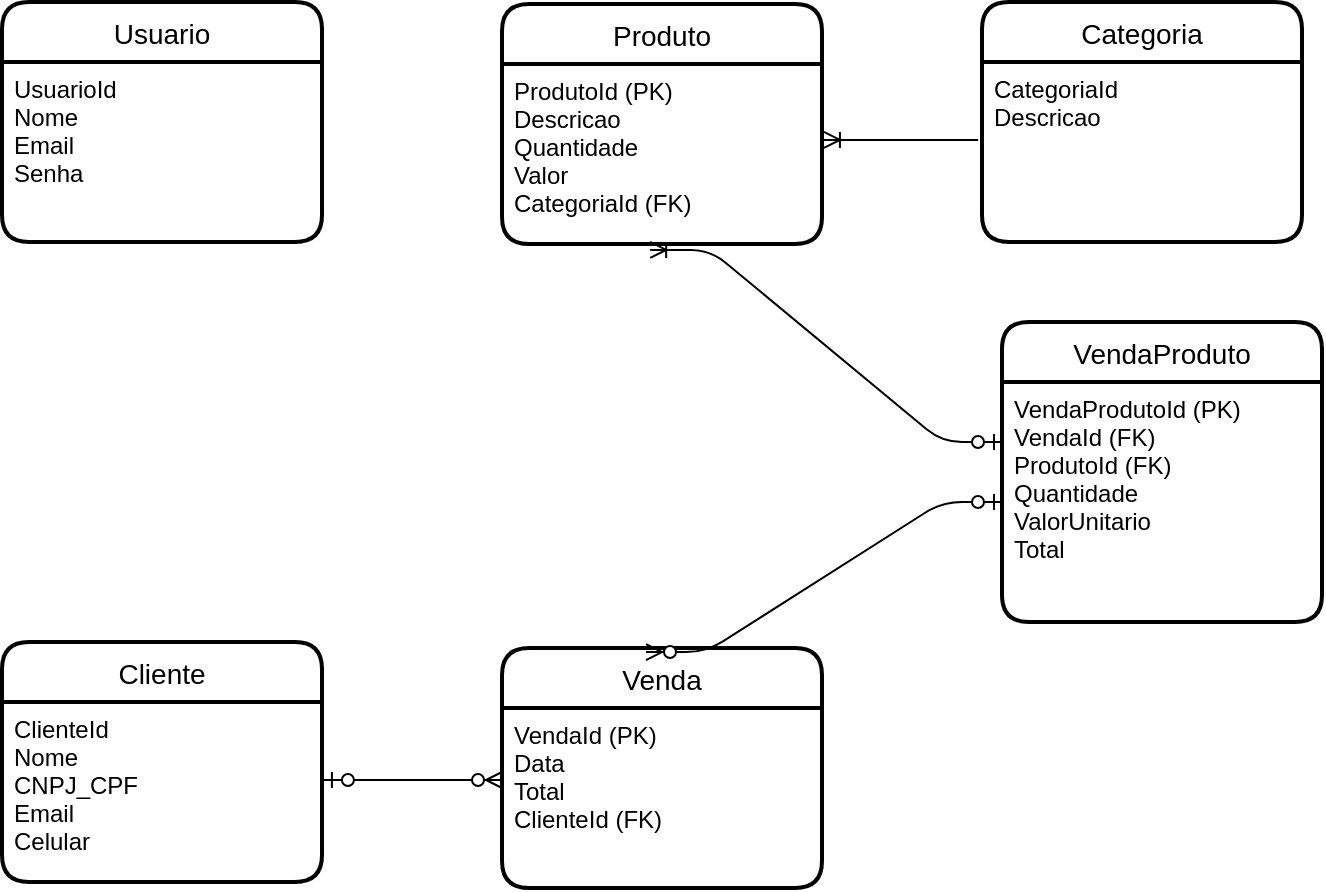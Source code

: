 <mxfile version="14.4.3" type="device"><diagram id="RK7eAf8UeKQw48KvkUT3" name="Página-1"><mxGraphModel dx="852" dy="502" grid="1" gridSize="10" guides="1" tooltips="1" connect="1" arrows="1" fold="1" page="1" pageScale="1" pageWidth="827" pageHeight="1169" math="0" shadow="0"><root><mxCell id="0"/><mxCell id="1" parent="0"/><mxCell id="_tcxPM0I7nQwQLZubizs-1" value="Usuario" style="swimlane;childLayout=stackLayout;horizontal=1;startSize=30;horizontalStack=0;rounded=1;fontSize=14;fontStyle=0;strokeWidth=2;resizeParent=0;resizeLast=1;shadow=0;dashed=0;align=center;" vertex="1" parent="1"><mxGeometry x="60" y="120" width="160" height="120" as="geometry"/></mxCell><mxCell id="_tcxPM0I7nQwQLZubizs-2" value="UsuarioId&#10;Nome&#10;Email&#10;Senha" style="align=left;strokeColor=none;fillColor=none;spacingLeft=4;fontSize=12;verticalAlign=top;resizable=0;rotatable=0;part=1;" vertex="1" parent="_tcxPM0I7nQwQLZubizs-1"><mxGeometry y="30" width="160" height="90" as="geometry"/></mxCell><mxCell id="_tcxPM0I7nQwQLZubizs-4" value="Produto" style="swimlane;childLayout=stackLayout;horizontal=1;startSize=30;horizontalStack=0;rounded=1;fontSize=14;fontStyle=0;strokeWidth=2;resizeParent=0;resizeLast=1;shadow=0;dashed=0;align=center;" vertex="1" parent="1"><mxGeometry x="310" y="121" width="160" height="120" as="geometry"/></mxCell><mxCell id="_tcxPM0I7nQwQLZubizs-6" value="ProdutoId (PK)&#10;Descricao&#10;Quantidade&#10;Valor&#10;CategoriaId (FK)" style="align=left;strokeColor=none;fillColor=none;spacingLeft=4;fontSize=12;verticalAlign=top;resizable=0;rotatable=0;part=1;" vertex="1" parent="_tcxPM0I7nQwQLZubizs-4"><mxGeometry y="30" width="160" height="90" as="geometry"/></mxCell><mxCell id="_tcxPM0I7nQwQLZubizs-7" value="Categoria" style="swimlane;childLayout=stackLayout;horizontal=1;startSize=30;horizontalStack=0;rounded=1;fontSize=14;fontStyle=0;strokeWidth=2;resizeParent=0;resizeLast=1;shadow=0;dashed=0;align=center;" vertex="1" parent="1"><mxGeometry x="550" y="120" width="160" height="120" as="geometry"/></mxCell><mxCell id="_tcxPM0I7nQwQLZubizs-8" value="CategoriaId&#10;Descricao" style="align=left;strokeColor=none;fillColor=none;spacingLeft=4;fontSize=12;verticalAlign=top;resizable=0;rotatable=0;part=1;" vertex="1" parent="_tcxPM0I7nQwQLZubizs-7"><mxGeometry y="30" width="160" height="90" as="geometry"/></mxCell><mxCell id="_tcxPM0I7nQwQLZubizs-10" value="Cliente" style="swimlane;childLayout=stackLayout;horizontal=1;startSize=30;horizontalStack=0;rounded=1;fontSize=14;fontStyle=0;strokeWidth=2;resizeParent=0;resizeLast=1;shadow=0;dashed=0;align=center;" vertex="1" parent="1"><mxGeometry x="60" y="440" width="160" height="120" as="geometry"/></mxCell><mxCell id="_tcxPM0I7nQwQLZubizs-11" value="ClienteId&#10;Nome&#10;CNPJ_CPF&#10;Email&#10;Celular" style="align=left;strokeColor=none;fillColor=none;spacingLeft=4;fontSize=12;verticalAlign=top;resizable=0;rotatable=0;part=1;" vertex="1" parent="_tcxPM0I7nQwQLZubizs-10"><mxGeometry y="30" width="160" height="90" as="geometry"/></mxCell><mxCell id="_tcxPM0I7nQwQLZubizs-12" value="Venda" style="swimlane;childLayout=stackLayout;horizontal=1;startSize=30;horizontalStack=0;rounded=1;fontSize=14;fontStyle=0;strokeWidth=2;resizeParent=0;resizeLast=1;shadow=0;dashed=0;align=center;" vertex="1" parent="1"><mxGeometry x="310" y="443" width="160" height="120" as="geometry"/></mxCell><mxCell id="_tcxPM0I7nQwQLZubizs-13" value="VendaId (PK)&#10;Data&#10;Total&#10;ClienteId (FK)" style="align=left;strokeColor=none;fillColor=none;spacingLeft=4;fontSize=12;verticalAlign=top;resizable=0;rotatable=0;part=1;" vertex="1" parent="_tcxPM0I7nQwQLZubizs-12"><mxGeometry y="30" width="160" height="90" as="geometry"/></mxCell><mxCell id="_tcxPM0I7nQwQLZubizs-14" value="" style="edgeStyle=entityRelationEdgeStyle;fontSize=12;html=1;endArrow=ERoneToMany;exitX=-0.012;exitY=0.433;exitDx=0;exitDy=0;exitPerimeter=0;entryX=1.006;entryY=0.422;entryDx=0;entryDy=0;entryPerimeter=0;" edge="1" parent="1" source="_tcxPM0I7nQwQLZubizs-8" target="_tcxPM0I7nQwQLZubizs-6"><mxGeometry width="100" height="100" relative="1" as="geometry"><mxPoint x="360" y="610" as="sourcePoint"/><mxPoint x="460" y="510" as="targetPoint"/></mxGeometry></mxCell><mxCell id="_tcxPM0I7nQwQLZubizs-16" value="" style="edgeStyle=entityRelationEdgeStyle;fontSize=12;html=1;endArrow=ERzeroToMany;startArrow=ERzeroToOne;exitX=1.006;exitY=0.433;exitDx=0;exitDy=0;exitPerimeter=0;entryX=0;entryY=0.4;entryDx=0;entryDy=0;entryPerimeter=0;" edge="1" parent="1" source="_tcxPM0I7nQwQLZubizs-11" target="_tcxPM0I7nQwQLZubizs-13"><mxGeometry width="100" height="100" relative="1" as="geometry"><mxPoint x="360" y="500" as="sourcePoint"/><mxPoint x="460" y="400" as="targetPoint"/></mxGeometry></mxCell><mxCell id="_tcxPM0I7nQwQLZubizs-19" value="VendaProduto" style="swimlane;childLayout=stackLayout;horizontal=1;startSize=30;horizontalStack=0;rounded=1;fontSize=14;fontStyle=0;strokeWidth=2;resizeParent=0;resizeLast=1;shadow=0;dashed=0;align=center;" vertex="1" parent="1"><mxGeometry x="560" y="280" width="160" height="150" as="geometry"/></mxCell><mxCell id="_tcxPM0I7nQwQLZubizs-20" value="VendaProdutoId (PK)&#10;VendaId (FK)&#10;ProdutoId (FK)&#10;Quantidade&#10;ValorUnitario&#10;Total" style="align=left;strokeColor=none;fillColor=none;spacingLeft=4;fontSize=12;verticalAlign=top;resizable=0;rotatable=0;part=1;" vertex="1" parent="_tcxPM0I7nQwQLZubizs-19"><mxGeometry y="30" width="160" height="120" as="geometry"/></mxCell><mxCell id="_tcxPM0I7nQwQLZubizs-24" value="" style="edgeStyle=entityRelationEdgeStyle;fontSize=12;html=1;endArrow=ERzeroToMany;startArrow=ERzeroToOne;exitX=0;exitY=0.5;exitDx=0;exitDy=0;entryX=0.45;entryY=0.017;entryDx=0;entryDy=0;entryPerimeter=0;" edge="1" parent="1" source="_tcxPM0I7nQwQLZubizs-20" target="_tcxPM0I7nQwQLZubizs-12"><mxGeometry width="100" height="100" relative="1" as="geometry"><mxPoint x="360" y="360" as="sourcePoint"/><mxPoint x="400" y="340" as="targetPoint"/></mxGeometry></mxCell><mxCell id="_tcxPM0I7nQwQLZubizs-22" value="" style="edgeStyle=entityRelationEdgeStyle;fontSize=12;html=1;endArrow=ERoneToMany;startArrow=ERzeroToOne;exitX=0;exitY=0.25;exitDx=0;exitDy=0;entryX=0.463;entryY=1.033;entryDx=0;entryDy=0;entryPerimeter=0;" edge="1" parent="1" source="_tcxPM0I7nQwQLZubizs-20" target="_tcxPM0I7nQwQLZubizs-6"><mxGeometry width="100" height="100" relative="1" as="geometry"><mxPoint x="360" y="360" as="sourcePoint"/><mxPoint x="300" y="340" as="targetPoint"/></mxGeometry></mxCell></root></mxGraphModel></diagram></mxfile>